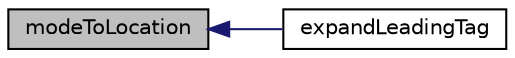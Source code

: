 digraph "modeToLocation"
{
  bgcolor="transparent";
  edge [fontname="Helvetica",fontsize="10",labelfontname="Helvetica",labelfontsize="10"];
  node [fontname="Helvetica",fontsize="10",shape=record];
  rankdir="LR";
  Node1 [label="modeToLocation",height=0.2,width=0.4,color="black", fillcolor="grey75", style="filled" fontcolor="black"];
  Node1 -> Node2 [dir="back",color="midnightblue",fontsize="10",style="solid",fontname="Helvetica"];
  Node2 [label="expandLeadingTag",height=0.2,width=0.4,color="black",URL="$namespaceFoam.html#a938a747c2bf27d65ce46f2dc4f35bb96"];
}
